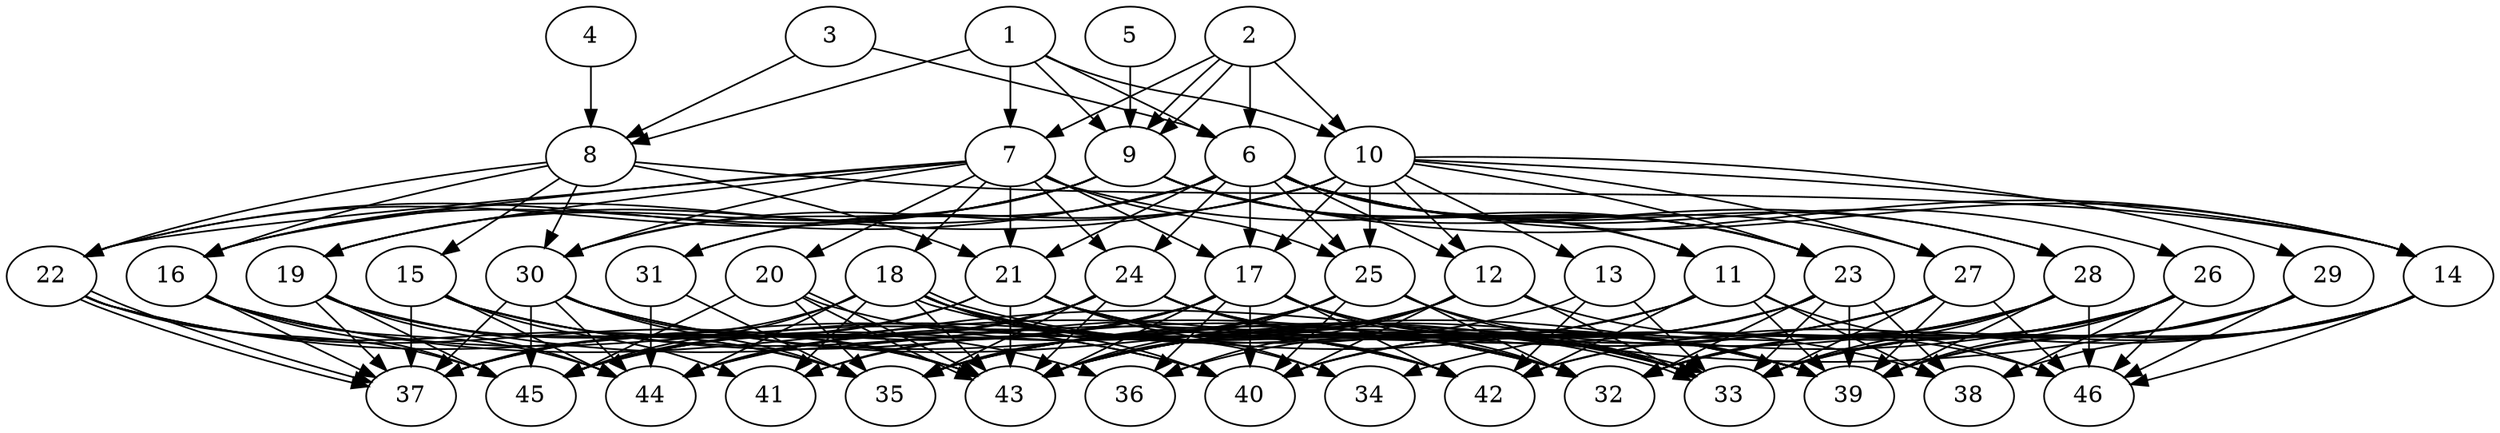 // DAG (tier=3-complex, mode=data, n=46, ccr=0.539, fat=0.730, density=0.722, regular=0.298, jump=0.228, mindata=4194304, maxdata=33554432)
// DAG automatically generated by daggen at Sun Aug 24 16:33:35 2025
// /home/ermia/Project/Environments/daggen/bin/daggen --dot --ccr 0.539 --fat 0.730 --regular 0.298 --density 0.722 --jump 0.228 --mindata 4194304 --maxdata 33554432 -n 46 
digraph G {
  1 [size="9999427841813020409856", alpha="0.09", expect_size="4999713920906510204928"]
  1 -> 6 [size ="3713129426976768"]
  1 -> 7 [size ="3713129426976768"]
  1 -> 8 [size ="3713129426976768"]
  1 -> 9 [size ="3713129426976768"]
  1 -> 10 [size ="3713129426976768"]
  2 [size="1863355650510087424", alpha="0.14", expect_size="931677825255043712"]
  2 -> 6 [size ="1155984751853568"]
  2 -> 7 [size ="1155984751853568"]
  2 -> 9 [size ="1155984751853568"]
  2 -> 9 [size ="1155984751853568"]
  2 -> 10 [size ="1155984751853568"]
  3 [size="1740675117861521920", alpha="0.12", expect_size="870337558930760960"]
  3 -> 6 [size ="863704576950272"]
  3 -> 8 [size ="863704576950272"]
  4 [size="24967010438011184", alpha="0.05", expect_size="12483505219005592"]
  4 -> 8 [size ="570672841490432"]
  5 [size="194383056233490808832", alpha="0.12", expect_size="97191528116745404416"]
  5 -> 9 [size ="268449288814592"]
  6 [size="74238775783140608", alpha="0.10", expect_size="37119387891570304"]
  6 -> 11 [size ="2744245605629952"]
  6 -> 12 [size ="2744245605629952"]
  6 -> 14 [size ="2744245605629952"]
  6 -> 17 [size ="2744245605629952"]
  6 -> 19 [size ="2744245605629952"]
  6 -> 21 [size ="2744245605629952"]
  6 -> 22 [size ="2744245605629952"]
  6 -> 23 [size ="2744245605629952"]
  6 -> 24 [size ="2744245605629952"]
  6 -> 25 [size ="2744245605629952"]
  6 -> 26 [size ="2744245605629952"]
  6 -> 27 [size ="2744245605629952"]
  6 -> 28 [size ="2744245605629952"]
  6 -> 31 [size ="2744245605629952"]
  7 [size="3669731571209997385728", alpha="0.09", expect_size="1834865785604998692864"]
  7 -> 16 [size ="1903324563505152"]
  7 -> 17 [size ="1903324563505152"]
  7 -> 18 [size ="1903324563505152"]
  7 -> 19 [size ="1903324563505152"]
  7 -> 20 [size ="1903324563505152"]
  7 -> 21 [size ="1903324563505152"]
  7 -> 22 [size ="1903324563505152"]
  7 -> 23 [size ="1903324563505152"]
  7 -> 24 [size ="1903324563505152"]
  7 -> 25 [size ="1903324563505152"]
  7 -> 30 [size ="1903324563505152"]
  8 [size="4412921468748233216", alpha="0.20", expect_size="2206460734374116608"]
  8 -> 14 [size ="2073770676191232"]
  8 -> 15 [size ="2073770676191232"]
  8 -> 16 [size ="2073770676191232"]
  8 -> 21 [size ="2073770676191232"]
  8 -> 22 [size ="2073770676191232"]
  8 -> 30 [size ="2073770676191232"]
  9 [size="4753563812009869312000", alpha="0.14", expect_size="2376781906004934656000"]
  9 -> 11 [size ="2261706289971200"]
  9 -> 14 [size ="2261706289971200"]
  9 -> 16 [size ="2261706289971200"]
  9 -> 19 [size ="2261706289971200"]
  9 -> 22 [size ="2261706289971200"]
  9 -> 23 [size ="2261706289971200"]
  9 -> 28 [size ="2261706289971200"]
  9 -> 30 [size ="2261706289971200"]
  10 [size="679127083343483264", alpha="0.07", expect_size="339563541671741632"]
  10 -> 12 [size ="590632502427648"]
  10 -> 13 [size ="590632502427648"]
  10 -> 14 [size ="590632502427648"]
  10 -> 16 [size ="590632502427648"]
  10 -> 17 [size ="590632502427648"]
  10 -> 23 [size ="590632502427648"]
  10 -> 25 [size ="590632502427648"]
  10 -> 27 [size ="590632502427648"]
  10 -> 29 [size ="590632502427648"]
  10 -> 30 [size ="590632502427648"]
  10 -> 31 [size ="590632502427648"]
  11 [size="31424685867403640307712", alpha="0.02", expect_size="15712342933701820153856"]
  11 -> 35 [size ="7966556067725312"]
  11 -> 38 [size ="7966556067725312"]
  11 -> 39 [size ="7966556067725312"]
  11 -> 42 [size ="7966556067725312"]
  11 -> 43 [size ="7966556067725312"]
  11 -> 45 [size ="7966556067725312"]
  11 -> 46 [size ="7966556067725312"]
  12 [size="12160602337669107679232", alpha="0.14", expect_size="6080301168834553839616"]
  12 -> 33 [size ="4230516354056192"]
  12 -> 35 [size ="4230516354056192"]
  12 -> 36 [size ="4230516354056192"]
  12 -> 40 [size ="4230516354056192"]
  12 -> 43 [size ="4230516354056192"]
  12 -> 44 [size ="4230516354056192"]
  12 -> 46 [size ="4230516354056192"]
  13 [size="21773780293946253312", alpha="0.08", expect_size="10886890146973126656"]
  13 -> 33 [size ="7658854938574848"]
  13 -> 42 [size ="7658854938574848"]
  13 -> 44 [size ="7658854938574848"]
  14 [size="47198125150716904", alpha="0.12", expect_size="23599062575358452"]
  14 -> 32 [size ="895312449241088"]
  14 -> 33 [size ="895312449241088"]
  14 -> 38 [size ="895312449241088"]
  14 -> 39 [size ="895312449241088"]
  14 -> 42 [size ="895312449241088"]
  14 -> 46 [size ="895312449241088"]
  15 [size="709503161429131264000", alpha="0.11", expect_size="354751580714565632000"]
  15 -> 32 [size ="636394196172800"]
  15 -> 36 [size ="636394196172800"]
  15 -> 37 [size ="636394196172800"]
  15 -> 41 [size ="636394196172800"]
  15 -> 42 [size ="636394196172800"]
  15 -> 44 [size ="636394196172800"]
  16 [size="33213580472596796", alpha="0.17", expect_size="16606790236298398"]
  16 -> 37 [size ="2236706904342528"]
  16 -> 40 [size ="2236706904342528"]
  16 -> 42 [size ="2236706904342528"]
  16 -> 44 [size ="2236706904342528"]
  16 -> 45 [size ="2236706904342528"]
  17 [size="21417507393971945472000", alpha="0.19", expect_size="10708753696985972736000"]
  17 -> 32 [size ="6169774207795200"]
  17 -> 33 [size ="6169774207795200"]
  17 -> 36 [size ="6169774207795200"]
  17 -> 37 [size ="6169774207795200"]
  17 -> 39 [size ="6169774207795200"]
  17 -> 40 [size ="6169774207795200"]
  17 -> 41 [size ="6169774207795200"]
  17 -> 42 [size ="6169774207795200"]
  17 -> 43 [size ="6169774207795200"]
  17 -> 45 [size ="6169774207795200"]
  18 [size="3832261006409592832", alpha="0.05", expect_size="1916130503204796416"]
  18 -> 33 [size ="1338336648101888"]
  18 -> 33 [size ="1338336648101888"]
  18 -> 34 [size ="1338336648101888"]
  18 -> 37 [size ="1338336648101888"]
  18 -> 39 [size ="1338336648101888"]
  18 -> 40 [size ="1338336648101888"]
  18 -> 41 [size ="1338336648101888"]
  18 -> 42 [size ="1338336648101888"]
  18 -> 43 [size ="1338336648101888"]
  18 -> 44 [size ="1338336648101888"]
  18 -> 45 [size ="1338336648101888"]
  19 [size="32254803311794159878144", alpha="0.12", expect_size="16127401655897079939072"]
  19 -> 32 [size ="8106242388000768"]
  19 -> 35 [size ="8106242388000768"]
  19 -> 37 [size ="8106242388000768"]
  19 -> 43 [size ="8106242388000768"]
  19 -> 44 [size ="8106242388000768"]
  19 -> 45 [size ="8106242388000768"]
  20 [size="52973731514130984", alpha="0.04", expect_size="26486865757065492"]
  20 -> 32 [size ="1188110436139008"]
  20 -> 35 [size ="1188110436139008"]
  20 -> 43 [size ="1188110436139008"]
  20 -> 43 [size ="1188110436139008"]
  20 -> 45 [size ="1188110436139008"]
  21 [size="7729995081029093687296", alpha="0.15", expect_size="3864997540514546843648"]
  21 -> 33 [size ="3127587475816448"]
  21 -> 34 [size ="3127587475816448"]
  21 -> 37 [size ="3127587475816448"]
  21 -> 39 [size ="3127587475816448"]
  21 -> 42 [size ="3127587475816448"]
  21 -> 43 [size ="3127587475816448"]
  21 -> 45 [size ="3127587475816448"]
  22 [size="2937517358457179602944", alpha="0.10", expect_size="1468758679228589801472"]
  22 -> 35 [size ="1640880477831168"]
  22 -> 37 [size ="1640880477831168"]
  22 -> 37 [size ="1640880477831168"]
  22 -> 40 [size ="1640880477831168"]
  22 -> 43 [size ="1640880477831168"]
  22 -> 45 [size ="1640880477831168"]
  23 [size="1415398314400029696", alpha="0.13", expect_size="707699157200014848"]
  23 -> 32 [size ="1038407966916608"]
  23 -> 33 [size ="1038407966916608"]
  23 -> 35 [size ="1038407966916608"]
  23 -> 36 [size ="1038407966916608"]
  23 -> 38 [size ="1038407966916608"]
  23 -> 39 [size ="1038407966916608"]
  23 -> 40 [size ="1038407966916608"]
  24 [size="5976926181777250304", alpha="0.06", expect_size="2988463090888625152"]
  24 -> 32 [size ="2837578055155712"]
  24 -> 33 [size ="2837578055155712"]
  24 -> 35 [size ="2837578055155712"]
  24 -> 37 [size ="2837578055155712"]
  24 -> 38 [size ="2837578055155712"]
  24 -> 39 [size ="2837578055155712"]
  24 -> 43 [size ="2837578055155712"]
  24 -> 44 [size ="2837578055155712"]
  24 -> 45 [size ="2837578055155712"]
  25 [size="2527970619309211136", alpha="0.19", expect_size="1263985309654605568"]
  25 -> 32 [size ="4120844087328768"]
  25 -> 33 [size ="4120844087328768"]
  25 -> 35 [size ="4120844087328768"]
  25 -> 39 [size ="4120844087328768"]
  25 -> 40 [size ="4120844087328768"]
  25 -> 41 [size ="4120844087328768"]
  25 -> 43 [size ="4120844087328768"]
  25 -> 45 [size ="4120844087328768"]
  26 [size="325738052163850816", alpha="0.19", expect_size="162869026081925408"]
  26 -> 32 [size ="184280680497152"]
  26 -> 33 [size ="184280680497152"]
  26 -> 34 [size ="184280680497152"]
  26 -> 38 [size ="184280680497152"]
  26 -> 39 [size ="184280680497152"]
  26 -> 42 [size ="184280680497152"]
  26 -> 43 [size ="184280680497152"]
  26 -> 46 [size ="184280680497152"]
  27 [size="23254004760451194290176", alpha="0.02", expect_size="11627002380225597145088"]
  27 -> 33 [size ="6517611831492608"]
  27 -> 35 [size ="6517611831492608"]
  27 -> 39 [size ="6517611831492608"]
  27 -> 40 [size ="6517611831492608"]
  27 -> 43 [size ="6517611831492608"]
  27 -> 46 [size ="6517611831492608"]
  28 [size="25172733280703608", alpha="0.13", expect_size="12586366640351804"]
  28 -> 32 [size ="466714307330048"]
  28 -> 33 [size ="466714307330048"]
  28 -> 39 [size ="466714307330048"]
  28 -> 40 [size ="466714307330048"]
  28 -> 43 [size ="466714307330048"]
  28 -> 46 [size ="466714307330048"]
  29 [size="101284887643205392", alpha="0.14", expect_size="50642443821602696"]
  29 -> 32 [size ="1790811117191168"]
  29 -> 33 [size ="1790811117191168"]
  29 -> 39 [size ="1790811117191168"]
  29 -> 44 [size ="1790811117191168"]
  29 -> 46 [size ="1790811117191168"]
  30 [size="3736024967259376640", alpha="0.12", expect_size="1868012483629688320"]
  30 -> 33 [size ="1583895698997248"]
  30 -> 35 [size ="1583895698997248"]
  30 -> 37 [size ="1583895698997248"]
  30 -> 39 [size ="1583895698997248"]
  30 -> 43 [size ="1583895698997248"]
  30 -> 44 [size ="1583895698997248"]
  30 -> 45 [size ="1583895698997248"]
  31 [size="461370978270774820864", alpha="0.12", expect_size="230685489135387410432"]
  31 -> 35 [size ="477665089814528"]
  31 -> 44 [size ="477665089814528"]
  32 [size="20294636802188431360", alpha="0.11", expect_size="10147318401094215680"]
  33 [size="25764466842236688007168", alpha="0.18", expect_size="12882233421118344003584"]
  34 [size="237724321787949920", alpha="0.11", expect_size="118862160893974960"]
  35 [size="385116491751620608000", alpha="0.04", expect_size="192558245875810304000"]
  36 [size="52890420072134920", alpha="0.12", expect_size="26445210036067460"]
  37 [size="23031969315767189504000", alpha="0.03", expect_size="11515984657883594752000"]
  38 [size="90719307546994147328", alpha="0.03", expect_size="45359653773497073664"]
  39 [size="19182760965492523008", alpha="0.14", expect_size="9591380482746261504"]
  40 [size="13189082618887196672", alpha="0.13", expect_size="6594541309443598336"]
  41 [size="340510178615317376", alpha="0.12", expect_size="170255089307658688"]
  42 [size="2816894160047234048", alpha="0.10", expect_size="1408447080023617024"]
  43 [size="18717902169703591182336", alpha="0.19", expect_size="9358951084851795591168"]
  44 [size="12441236973281427456", alpha="0.12", expect_size="6220618486640713728"]
  45 [size="19048879932710068224", alpha="0.18", expect_size="9524439966355034112"]
  46 [size="2888266727395074048", alpha="0.03", expect_size="1444133363697537024"]
}